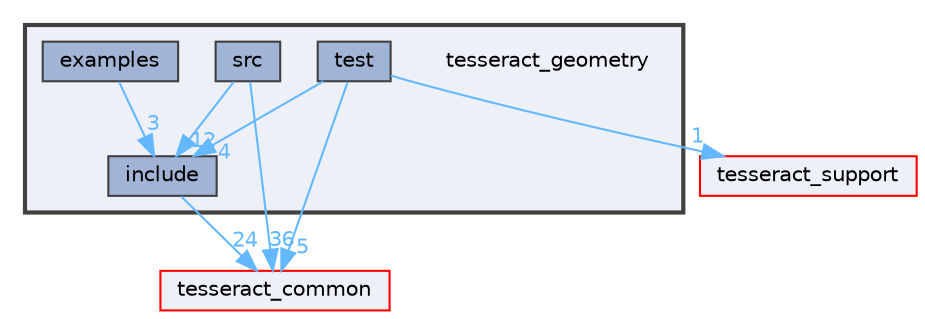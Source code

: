 digraph "tesseract_geometry"
{
 // LATEX_PDF_SIZE
  bgcolor="transparent";
  edge [fontname=Helvetica,fontsize=10,labelfontname=Helvetica,labelfontsize=10];
  node [fontname=Helvetica,fontsize=10,shape=box,height=0.2,width=0.4];
  compound=true
  subgraph clusterdir_48d618810f42ebb74ce6e28217206bba {
    graph [ bgcolor="#edf0f7", pencolor="grey25", label="", fontname=Helvetica,fontsize=10 style="filled,bold", URL="dir_48d618810f42ebb74ce6e28217206bba.html",tooltip=""]
    dir_48d618810f42ebb74ce6e28217206bba [shape=plaintext, label="tesseract_geometry"];
  dir_6994a6ab4ee11a41e68a90dd340e13f4 [label="examples", fillcolor="#a2b4d6", color="grey25", style="filled", URL="dir_6994a6ab4ee11a41e68a90dd340e13f4.html",tooltip=""];
  dir_3e64adf61603040208d11bd9b87bd5fd [label="include", fillcolor="#a2b4d6", color="grey25", style="filled", URL="dir_3e64adf61603040208d11bd9b87bd5fd.html",tooltip=""];
  dir_518827a36db9e0d1b0ddbf7a4d382ee5 [label="src", fillcolor="#a2b4d6", color="grey25", style="filled", URL="dir_518827a36db9e0d1b0ddbf7a4d382ee5.html",tooltip=""];
  dir_dc8ba137835e411ae044f325ba92361c [label="test", fillcolor="#a2b4d6", color="grey25", style="filled", URL="dir_dc8ba137835e411ae044f325ba92361c.html",tooltip=""];
  }
  dir_8430b83f3af685b4c96d298a32e9aa37 [label="tesseract_common", fillcolor="#edf0f7", color="red", style="filled", URL="dir_8430b83f3af685b4c96d298a32e9aa37.html",tooltip=""];
  dir_da909b66eb41dea5cfc6351b8c562363 [label="tesseract_support", fillcolor="#edf0f7", color="red", style="filled", URL="dir_da909b66eb41dea5cfc6351b8c562363.html",tooltip=""];
  dir_6994a6ab4ee11a41e68a90dd340e13f4->dir_3e64adf61603040208d11bd9b87bd5fd [headlabel="3", labeldistance=1.5 headhref="dir_000012_000033.html" color="steelblue1" fontcolor="steelblue1"];
  dir_3e64adf61603040208d11bd9b87bd5fd->dir_8430b83f3af685b4c96d298a32e9aa37 [headlabel="24", labeldistance=1.5 headhref="dir_000033_000075.html" color="steelblue1" fontcolor="steelblue1"];
  dir_518827a36db9e0d1b0ddbf7a4d382ee5->dir_3e64adf61603040208d11bd9b87bd5fd [headlabel="12", labeldistance=1.5 headhref="dir_000059_000033.html" color="steelblue1" fontcolor="steelblue1"];
  dir_518827a36db9e0d1b0ddbf7a4d382ee5->dir_8430b83f3af685b4c96d298a32e9aa37 [headlabel="36", labeldistance=1.5 headhref="dir_000059_000075.html" color="steelblue1" fontcolor="steelblue1"];
  dir_dc8ba137835e411ae044f325ba92361c->dir_3e64adf61603040208d11bd9b87bd5fd [headlabel="4", labeldistance=1.5 headhref="dir_000102_000033.html" color="steelblue1" fontcolor="steelblue1"];
  dir_dc8ba137835e411ae044f325ba92361c->dir_8430b83f3af685b4c96d298a32e9aa37 [headlabel="5", labeldistance=1.5 headhref="dir_000102_000075.html" color="steelblue1" fontcolor="steelblue1"];
  dir_dc8ba137835e411ae044f325ba92361c->dir_da909b66eb41dea5cfc6351b8c562363 [headlabel="1", labeldistance=1.5 headhref="dir_000102_000093.html" color="steelblue1" fontcolor="steelblue1"];
}
